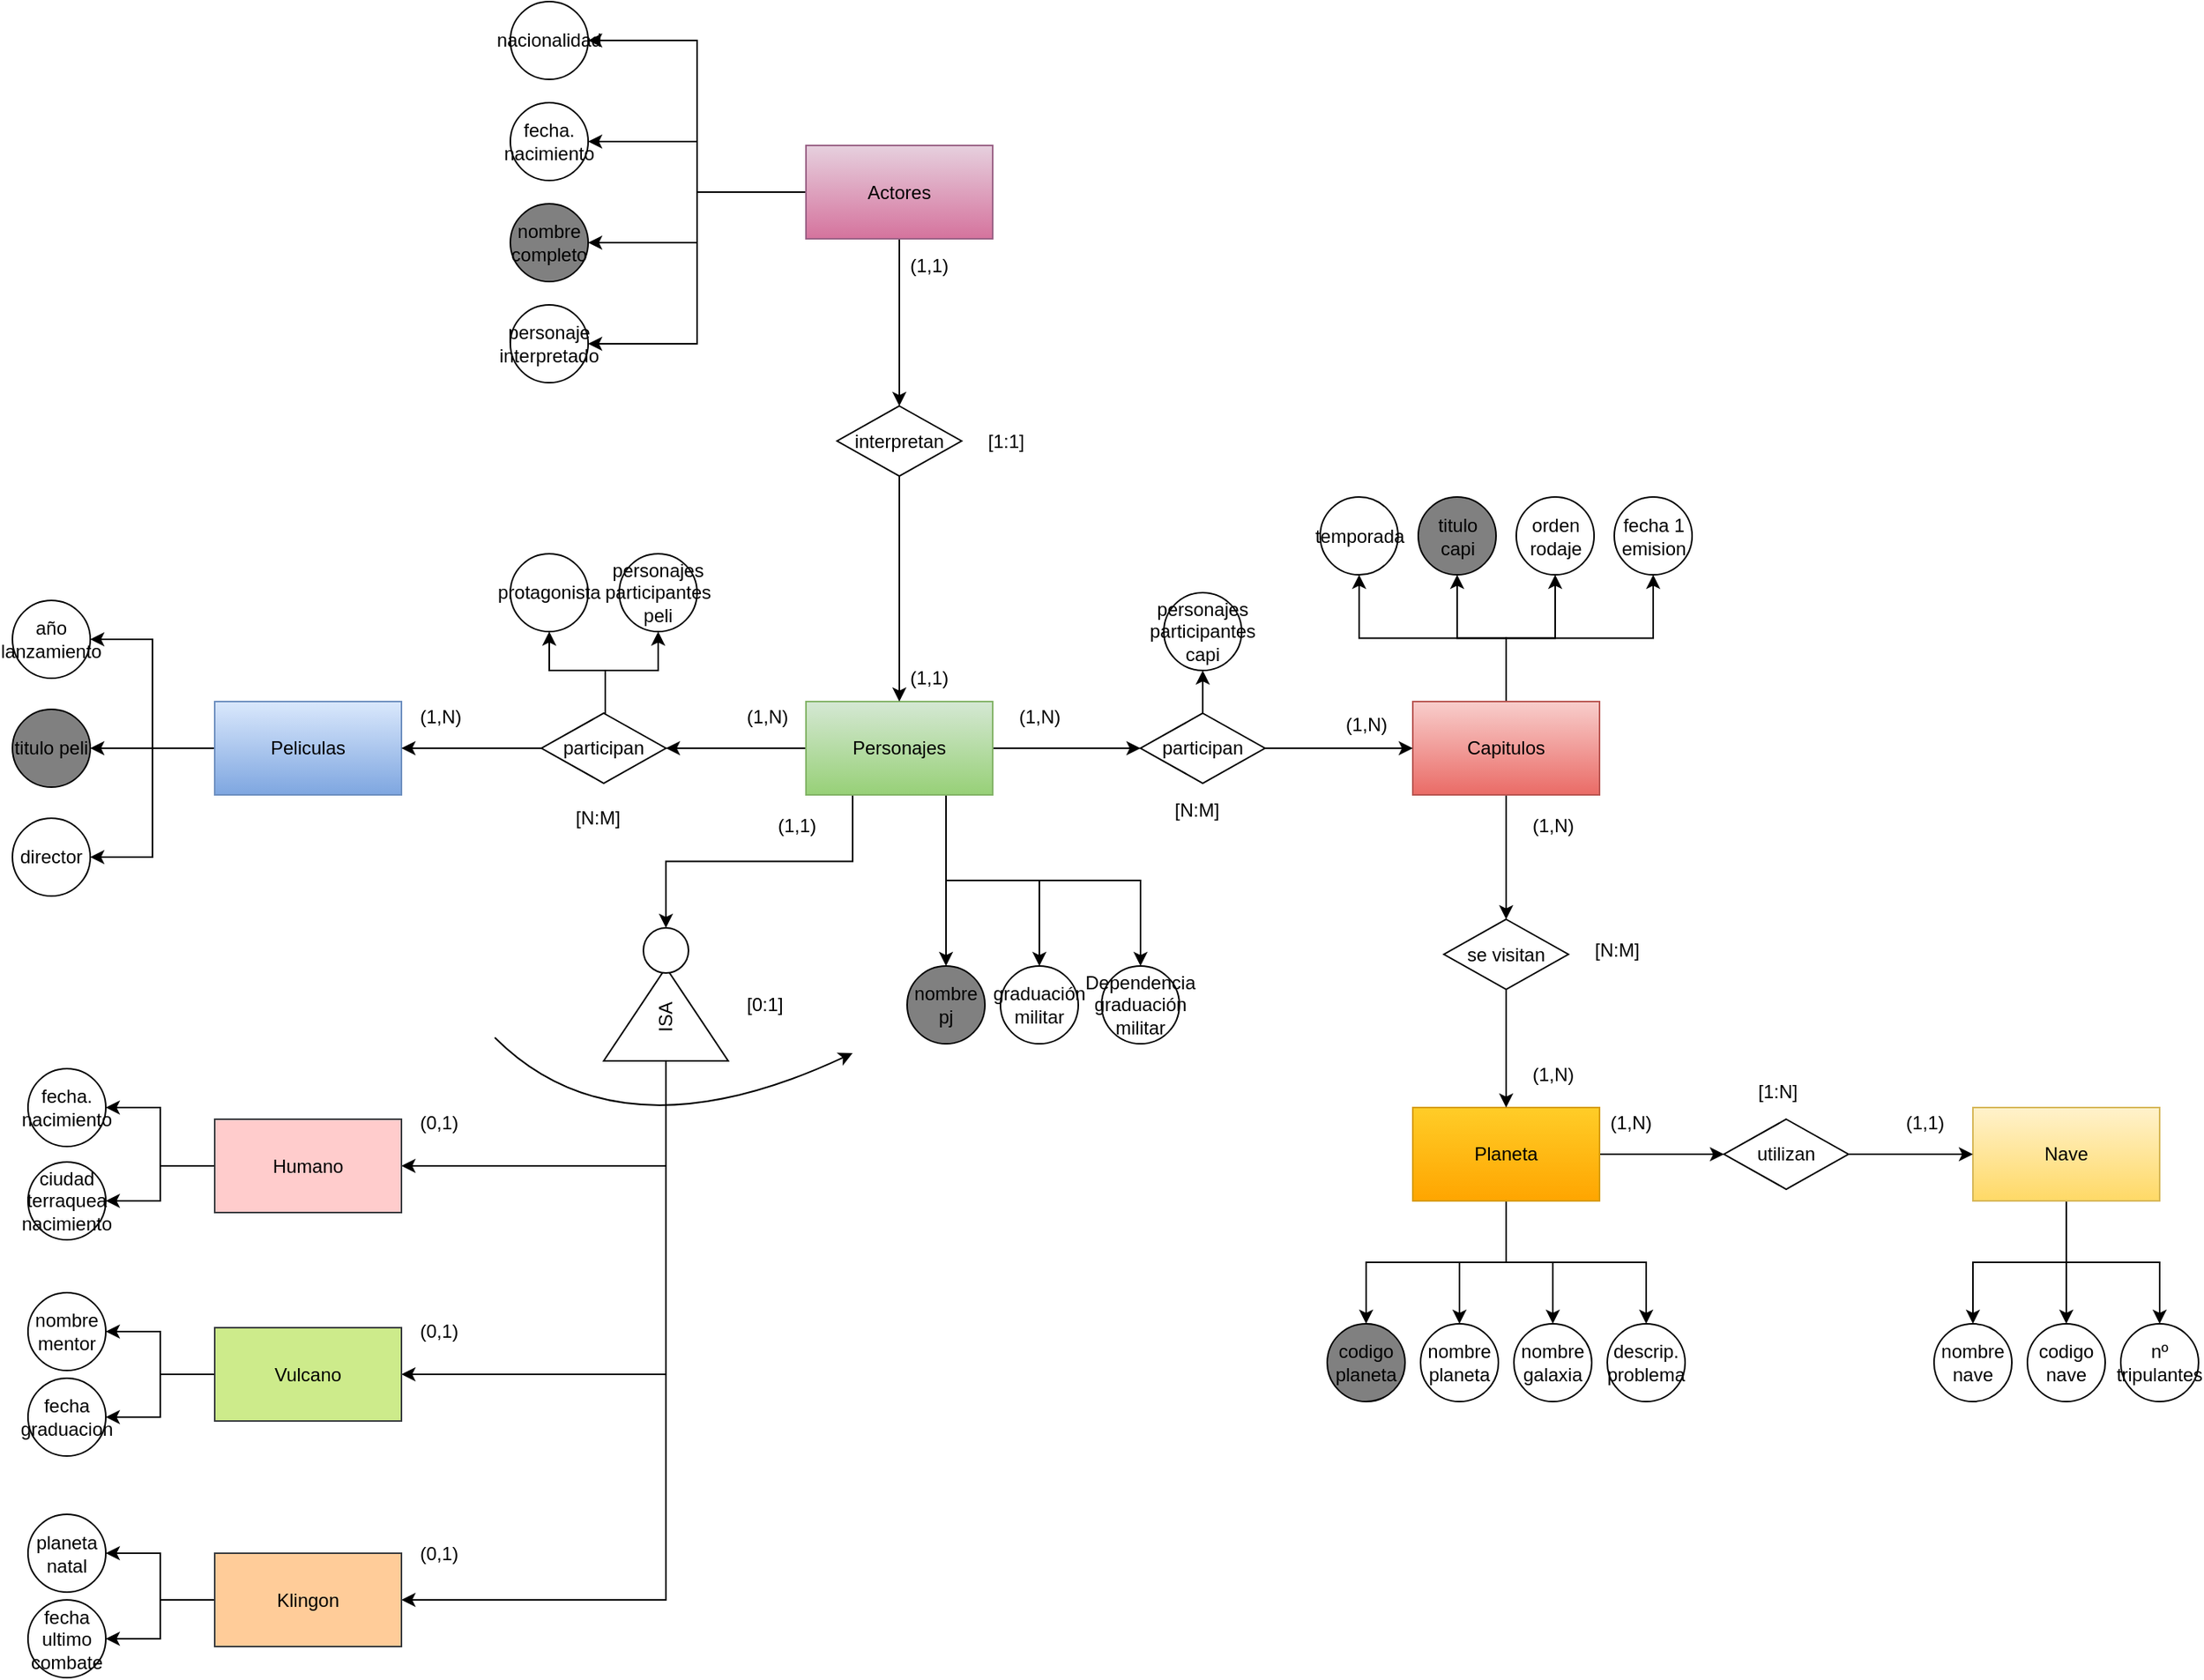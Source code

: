 <mxfile version="12.1.9" type="google" pages="1"><diagram id="Bj_cjg3gW9dYIg-QaqvD" name="Page-1"><mxGraphModel dx="2838" dy="2266" grid="1" gridSize="10" guides="1" tooltips="1" connect="1" arrows="1" fold="1" page="1" pageScale="1" pageWidth="827" pageHeight="1169" math="0" shadow="0"><root><mxCell id="0"/><mxCell id="1" parent="0"/><mxCell id="1M9IzgPgor5zGGM9JkSE-14" style="edgeStyle=orthogonalEdgeStyle;rounded=0;orthogonalLoop=1;jettySize=auto;html=1;exitX=0;exitY=0.5;exitDx=0;exitDy=0;entryX=1;entryY=0.5;entryDx=0;entryDy=0;" parent="1" source="1M9IzgPgor5zGGM9JkSE-1" target="1M9IzgPgor5zGGM9JkSE-13" edge="1"><mxGeometry relative="1" as="geometry"/></mxCell><mxCell id="1M9IzgPgor5zGGM9JkSE-15" style="edgeStyle=orthogonalEdgeStyle;rounded=0;orthogonalLoop=1;jettySize=auto;html=1;exitX=0;exitY=0.5;exitDx=0;exitDy=0;entryX=1;entryY=0.5;entryDx=0;entryDy=0;" parent="1" source="1M9IzgPgor5zGGM9JkSE-1" target="1M9IzgPgor5zGGM9JkSE-12" edge="1"><mxGeometry relative="1" as="geometry"/></mxCell><mxCell id="1M9IzgPgor5zGGM9JkSE-16" style="edgeStyle=orthogonalEdgeStyle;rounded=0;orthogonalLoop=1;jettySize=auto;html=1;exitX=0;exitY=0.5;exitDx=0;exitDy=0;entryX=1;entryY=0.5;entryDx=0;entryDy=0;" parent="1" source="1M9IzgPgor5zGGM9JkSE-1" target="1M9IzgPgor5zGGM9JkSE-10" edge="1"><mxGeometry relative="1" as="geometry"/></mxCell><mxCell id="1M9IzgPgor5zGGM9JkSE-17" style="edgeStyle=orthogonalEdgeStyle;rounded=0;orthogonalLoop=1;jettySize=auto;html=1;exitX=0;exitY=0.5;exitDx=0;exitDy=0;entryX=1;entryY=0.5;entryDx=0;entryDy=0;" parent="1" source="1M9IzgPgor5zGGM9JkSE-1" target="1M9IzgPgor5zGGM9JkSE-11" edge="1"><mxGeometry relative="1" as="geometry"/></mxCell><mxCell id="1M9IzgPgor5zGGM9JkSE-67" style="edgeStyle=orthogonalEdgeStyle;rounded=0;orthogonalLoop=1;jettySize=auto;html=1;exitX=0.5;exitY=1;exitDx=0;exitDy=0;entryX=0.5;entryY=0;entryDx=0;entryDy=0;" parent="1" source="1M9IzgPgor5zGGM9JkSE-1" target="1M9IzgPgor5zGGM9JkSE-6" edge="1"><mxGeometry relative="1" as="geometry"/></mxCell><mxCell id="1M9IzgPgor5zGGM9JkSE-1" value="Actores" style="rounded=0;whiteSpace=wrap;html=1;gradientColor=#d5739d;fillColor=#e6d0de;strokeColor=#996185;" parent="1" vertex="1"><mxGeometry x="110" y="72.5" width="120" height="60" as="geometry"/></mxCell><mxCell id="1M9IzgPgor5zGGM9JkSE-53" style="edgeStyle=orthogonalEdgeStyle;rounded=0;orthogonalLoop=1;jettySize=auto;html=1;exitX=1;exitY=0.5;exitDx=0;exitDy=0;entryX=0;entryY=0.5;entryDx=0;entryDy=0;" parent="1" source="1M9IzgPgor5zGGM9JkSE-2" target="1M9IzgPgor5zGGM9JkSE-52" edge="1"><mxGeometry relative="1" as="geometry"/></mxCell><mxCell id="1M9IzgPgor5zGGM9JkSE-63" style="edgeStyle=orthogonalEdgeStyle;rounded=0;orthogonalLoop=1;jettySize=auto;html=1;exitX=0;exitY=0.5;exitDx=0;exitDy=0;entryX=1;entryY=0.5;entryDx=0;entryDy=0;" parent="1" source="1M9IzgPgor5zGGM9JkSE-2" target="1M9IzgPgor5zGGM9JkSE-60" edge="1"><mxGeometry relative="1" as="geometry"/></mxCell><mxCell id="zNhk2c5DU35OOitntYOD-1" style="edgeStyle=orthogonalEdgeStyle;rounded=0;orthogonalLoop=1;jettySize=auto;html=1;exitX=0.75;exitY=1;exitDx=0;exitDy=0;entryX=0.5;entryY=0;entryDx=0;entryDy=0;" parent="1" source="1M9IzgPgor5zGGM9JkSE-2" target="1M9IzgPgor5zGGM9JkSE-23" edge="1"><mxGeometry relative="1" as="geometry"/></mxCell><mxCell id="zNhk2c5DU35OOitntYOD-3" style="edgeStyle=orthogonalEdgeStyle;rounded=0;orthogonalLoop=1;jettySize=auto;html=1;exitX=0.75;exitY=1;exitDx=0;exitDy=0;entryX=0.5;entryY=0;entryDx=0;entryDy=0;" parent="1" source="1M9IzgPgor5zGGM9JkSE-2" target="1M9IzgPgor5zGGM9JkSE-21" edge="1"><mxGeometry relative="1" as="geometry"/></mxCell><mxCell id="zNhk2c5DU35OOitntYOD-4" style="edgeStyle=orthogonalEdgeStyle;rounded=0;orthogonalLoop=1;jettySize=auto;html=1;exitX=0.75;exitY=1;exitDx=0;exitDy=0;entryX=0.5;entryY=0;entryDx=0;entryDy=0;" parent="1" source="1M9IzgPgor5zGGM9JkSE-2" target="1M9IzgPgor5zGGM9JkSE-18" edge="1"><mxGeometry relative="1" as="geometry"/></mxCell><mxCell id="zNhk2c5DU35OOitntYOD-6" style="edgeStyle=orthogonalEdgeStyle;rounded=0;orthogonalLoop=1;jettySize=auto;html=1;exitX=0.25;exitY=1;exitDx=0;exitDy=0;entryX=0.5;entryY=0;entryDx=0;entryDy=0;" parent="1" source="1M9IzgPgor5zGGM9JkSE-2" target="GBzcv7mFPAcbyOGHZgQO-1" edge="1"><mxGeometry relative="1" as="geometry"/></mxCell><mxCell id="1M9IzgPgor5zGGM9JkSE-2" value="Personajes" style="rounded=0;whiteSpace=wrap;html=1;gradientColor=#97d077;fillColor=#d5e8d4;strokeColor=#82b366;" parent="1" vertex="1"><mxGeometry x="110" y="430" width="120" height="60" as="geometry"/></mxCell><mxCell id="1M9IzgPgor5zGGM9JkSE-40" style="edgeStyle=orthogonalEdgeStyle;rounded=0;orthogonalLoop=1;jettySize=auto;html=1;exitX=0.5;exitY=1;exitDx=0;exitDy=0;entryX=0.5;entryY=0;entryDx=0;entryDy=0;" parent="1" source="1M9IzgPgor5zGGM9JkSE-3" target="1M9IzgPgor5zGGM9JkSE-39" edge="1"><mxGeometry relative="1" as="geometry"/></mxCell><mxCell id="1M9IzgPgor5zGGM9JkSE-48" style="edgeStyle=orthogonalEdgeStyle;rounded=0;orthogonalLoop=1;jettySize=auto;html=1;exitX=0.5;exitY=0;exitDx=0;exitDy=0;entryX=0.5;entryY=1;entryDx=0;entryDy=0;" parent="1" source="1M9IzgPgor5zGGM9JkSE-3" target="1M9IzgPgor5zGGM9JkSE-30" edge="1"><mxGeometry relative="1" as="geometry"/></mxCell><mxCell id="1M9IzgPgor5zGGM9JkSE-49" style="edgeStyle=orthogonalEdgeStyle;rounded=0;orthogonalLoop=1;jettySize=auto;html=1;exitX=0.5;exitY=0;exitDx=0;exitDy=0;entryX=0.5;entryY=1;entryDx=0;entryDy=0;" parent="1" source="1M9IzgPgor5zGGM9JkSE-3" target="1M9IzgPgor5zGGM9JkSE-29" edge="1"><mxGeometry relative="1" as="geometry"/></mxCell><mxCell id="1M9IzgPgor5zGGM9JkSE-50" style="edgeStyle=orthogonalEdgeStyle;rounded=0;orthogonalLoop=1;jettySize=auto;html=1;exitX=0.5;exitY=0;exitDx=0;exitDy=0;entryX=0.5;entryY=1;entryDx=0;entryDy=0;" parent="1" source="1M9IzgPgor5zGGM9JkSE-3" target="1M9IzgPgor5zGGM9JkSE-31" edge="1"><mxGeometry relative="1" as="geometry"/></mxCell><mxCell id="1M9IzgPgor5zGGM9JkSE-51" style="edgeStyle=orthogonalEdgeStyle;rounded=0;orthogonalLoop=1;jettySize=auto;html=1;exitX=0.5;exitY=0;exitDx=0;exitDy=0;entryX=0.5;entryY=1;entryDx=0;entryDy=0;" parent="1" source="1M9IzgPgor5zGGM9JkSE-3" target="1M9IzgPgor5zGGM9JkSE-32" edge="1"><mxGeometry relative="1" as="geometry"/></mxCell><mxCell id="1M9IzgPgor5zGGM9JkSE-3" value="Capitulos" style="rounded=0;whiteSpace=wrap;html=1;gradientColor=#ea6b66;fillColor=#f8cecc;strokeColor=#b85450;" parent="1" vertex="1"><mxGeometry x="500" y="430" width="120" height="60" as="geometry"/></mxCell><mxCell id="1M9IzgPgor5zGGM9JkSE-71" style="edgeStyle=orthogonalEdgeStyle;rounded=0;orthogonalLoop=1;jettySize=auto;html=1;exitX=0;exitY=0.5;exitDx=0;exitDy=0;entryX=1;entryY=0.5;entryDx=0;entryDy=0;" parent="1" source="1M9IzgPgor5zGGM9JkSE-4" target="1M9IzgPgor5zGGM9JkSE-68" edge="1"><mxGeometry relative="1" as="geometry"/></mxCell><mxCell id="1M9IzgPgor5zGGM9JkSE-72" style="edgeStyle=orthogonalEdgeStyle;rounded=0;orthogonalLoop=1;jettySize=auto;html=1;exitX=0;exitY=0.5;exitDx=0;exitDy=0;entryX=1;entryY=0.5;entryDx=0;entryDy=0;" parent="1" source="1M9IzgPgor5zGGM9JkSE-4" target="1M9IzgPgor5zGGM9JkSE-69" edge="1"><mxGeometry relative="1" as="geometry"/></mxCell><mxCell id="1M9IzgPgor5zGGM9JkSE-73" style="edgeStyle=orthogonalEdgeStyle;rounded=0;orthogonalLoop=1;jettySize=auto;html=1;exitX=0;exitY=0.5;exitDx=0;exitDy=0;entryX=1;entryY=0.5;entryDx=0;entryDy=0;" parent="1" source="1M9IzgPgor5zGGM9JkSE-4" target="1M9IzgPgor5zGGM9JkSE-70" edge="1"><mxGeometry relative="1" as="geometry"/></mxCell><mxCell id="1M9IzgPgor5zGGM9JkSE-4" value="Peliculas" style="rounded=0;whiteSpace=wrap;html=1;gradientColor=#7ea6e0;fillColor=#dae8fc;strokeColor=#6c8ebf;" parent="1" vertex="1"><mxGeometry x="-270" y="430" width="120" height="60" as="geometry"/></mxCell><mxCell id="1M9IzgPgor5zGGM9JkSE-56" style="edgeStyle=orthogonalEdgeStyle;rounded=0;orthogonalLoop=1;jettySize=auto;html=1;exitX=0.5;exitY=1;exitDx=0;exitDy=0;entryX=0.5;entryY=0;entryDx=0;entryDy=0;" parent="1" source="1M9IzgPgor5zGGM9JkSE-5" target="1M9IzgPgor5zGGM9JkSE-42" edge="1"><mxGeometry relative="1" as="geometry"/></mxCell><mxCell id="1M9IzgPgor5zGGM9JkSE-57" style="edgeStyle=orthogonalEdgeStyle;rounded=0;orthogonalLoop=1;jettySize=auto;html=1;exitX=0.5;exitY=1;exitDx=0;exitDy=0;entryX=0.5;entryY=0;entryDx=0;entryDy=0;" parent="1" source="1M9IzgPgor5zGGM9JkSE-5" target="1M9IzgPgor5zGGM9JkSE-43" edge="1"><mxGeometry relative="1" as="geometry"/></mxCell><mxCell id="1M9IzgPgor5zGGM9JkSE-58" style="edgeStyle=orthogonalEdgeStyle;rounded=0;orthogonalLoop=1;jettySize=auto;html=1;exitX=0.5;exitY=1;exitDx=0;exitDy=0;entryX=0.5;entryY=0;entryDx=0;entryDy=0;" parent="1" source="1M9IzgPgor5zGGM9JkSE-5" target="1M9IzgPgor5zGGM9JkSE-44" edge="1"><mxGeometry relative="1" as="geometry"/></mxCell><mxCell id="1M9IzgPgor5zGGM9JkSE-59" style="edgeStyle=orthogonalEdgeStyle;rounded=0;orthogonalLoop=1;jettySize=auto;html=1;exitX=0.5;exitY=1;exitDx=0;exitDy=0;entryX=0.5;entryY=0;entryDx=0;entryDy=0;" parent="1" source="1M9IzgPgor5zGGM9JkSE-5" target="1M9IzgPgor5zGGM9JkSE-45" edge="1"><mxGeometry relative="1" as="geometry"/></mxCell><mxCell id="1M9IzgPgor5zGGM9JkSE-96" style="edgeStyle=orthogonalEdgeStyle;rounded=0;orthogonalLoop=1;jettySize=auto;html=1;exitX=1;exitY=0.5;exitDx=0;exitDy=0;entryX=0;entryY=0.5;entryDx=0;entryDy=0;" parent="1" source="1M9IzgPgor5zGGM9JkSE-5" target="1M9IzgPgor5zGGM9JkSE-95" edge="1"><mxGeometry relative="1" as="geometry"/></mxCell><mxCell id="1M9IzgPgor5zGGM9JkSE-5" value="Planeta" style="rounded=0;whiteSpace=wrap;html=1;gradientColor=#ffa500;fillColor=#ffcd28;strokeColor=#d79b00;" parent="1" vertex="1"><mxGeometry x="500" y="691" width="120" height="60" as="geometry"/></mxCell><mxCell id="1M9IzgPgor5zGGM9JkSE-101" style="edgeStyle=orthogonalEdgeStyle;rounded=0;orthogonalLoop=1;jettySize=auto;html=1;exitX=0.5;exitY=1;exitDx=0;exitDy=0;entryX=0.5;entryY=0;entryDx=0;entryDy=0;" parent="1" source="1M9IzgPgor5zGGM9JkSE-92" target="1M9IzgPgor5zGGM9JkSE-98" edge="1"><mxGeometry relative="1" as="geometry"/></mxCell><mxCell id="1M9IzgPgor5zGGM9JkSE-102" style="edgeStyle=orthogonalEdgeStyle;rounded=0;orthogonalLoop=1;jettySize=auto;html=1;exitX=0.5;exitY=1;exitDx=0;exitDy=0;entryX=0.5;entryY=0;entryDx=0;entryDy=0;" parent="1" source="1M9IzgPgor5zGGM9JkSE-92" target="1M9IzgPgor5zGGM9JkSE-99" edge="1"><mxGeometry relative="1" as="geometry"/></mxCell><mxCell id="1M9IzgPgor5zGGM9JkSE-103" style="edgeStyle=orthogonalEdgeStyle;rounded=0;orthogonalLoop=1;jettySize=auto;html=1;exitX=0.5;exitY=1;exitDx=0;exitDy=0;entryX=0.5;entryY=0;entryDx=0;entryDy=0;" parent="1" source="1M9IzgPgor5zGGM9JkSE-92" target="1M9IzgPgor5zGGM9JkSE-100" edge="1"><mxGeometry relative="1" as="geometry"/></mxCell><mxCell id="1M9IzgPgor5zGGM9JkSE-92" value="Nave" style="rounded=0;whiteSpace=wrap;html=1;gradientColor=#ffd966;fillColor=#fff2cc;strokeColor=#d6b656;" parent="1" vertex="1"><mxGeometry x="860" y="691" width="120" height="60" as="geometry"/></mxCell><mxCell id="1M9IzgPgor5zGGM9JkSE-8" style="edgeStyle=orthogonalEdgeStyle;rounded=0;orthogonalLoop=1;jettySize=auto;html=1;exitX=0.5;exitY=1;exitDx=0;exitDy=0;entryX=0.5;entryY=0;entryDx=0;entryDy=0;" parent="1" source="1M9IzgPgor5zGGM9JkSE-6" target="1M9IzgPgor5zGGM9JkSE-2" edge="1"><mxGeometry relative="1" as="geometry"/></mxCell><mxCell id="1M9IzgPgor5zGGM9JkSE-6" value="interpretan" style="rhombus;whiteSpace=wrap;html=1;" parent="1" vertex="1"><mxGeometry x="130" y="240" width="80" height="45" as="geometry"/></mxCell><mxCell id="1M9IzgPgor5zGGM9JkSE-10" value="nombre completo" style="ellipse;whiteSpace=wrap;html=1;aspect=fixed;fillColor=#808080;" parent="1" vertex="1"><mxGeometry x="-80" y="110" width="50" height="50" as="geometry"/></mxCell><mxCell id="1M9IzgPgor5zGGM9JkSE-11" value="personaje interpretado" style="ellipse;whiteSpace=wrap;html=1;aspect=fixed;" parent="1" vertex="1"><mxGeometry x="-80" y="175" width="50" height="50" as="geometry"/></mxCell><mxCell id="1M9IzgPgor5zGGM9JkSE-12" value="fecha. nacimiento" style="ellipse;whiteSpace=wrap;html=1;aspect=fixed;" parent="1" vertex="1"><mxGeometry x="-80" y="45" width="50" height="50" as="geometry"/></mxCell><mxCell id="1M9IzgPgor5zGGM9JkSE-13" value="nacionalidad" style="ellipse;whiteSpace=wrap;html=1;aspect=fixed;" parent="1" vertex="1"><mxGeometry x="-80" y="-20" width="50" height="50" as="geometry"/></mxCell><mxCell id="1M9IzgPgor5zGGM9JkSE-18" value="nombre pj" style="ellipse;whiteSpace=wrap;html=1;aspect=fixed;fillColor=#808080;" parent="1" vertex="1"><mxGeometry x="175" y="600" width="50" height="50" as="geometry"/></mxCell><mxCell id="1M9IzgPgor5zGGM9JkSE-21" value="graduación militar" style="ellipse;whiteSpace=wrap;html=1;aspect=fixed;" parent="1" vertex="1"><mxGeometry x="235" y="600" width="50" height="50" as="geometry"/></mxCell><mxCell id="1M9IzgPgor5zGGM9JkSE-23" value="Dependencia graduación militar" style="ellipse;whiteSpace=wrap;html=1;aspect=fixed;" parent="1" vertex="1"><mxGeometry x="300" y="600" width="50" height="50" as="geometry"/></mxCell><mxCell id="1M9IzgPgor5zGGM9JkSE-29" value="temporada" style="ellipse;whiteSpace=wrap;html=1;aspect=fixed;" parent="1" vertex="1"><mxGeometry x="440.5" y="298.5" width="50" height="50" as="geometry"/></mxCell><mxCell id="1M9IzgPgor5zGGM9JkSE-30" value="titulo capi" style="ellipse;whiteSpace=wrap;html=1;aspect=fixed;fillColor=#808080;" parent="1" vertex="1"><mxGeometry x="503.5" y="298.5" width="50" height="50" as="geometry"/></mxCell><mxCell id="1M9IzgPgor5zGGM9JkSE-31" value="orden rodaje" style="ellipse;whiteSpace=wrap;html=1;aspect=fixed;" parent="1" vertex="1"><mxGeometry x="566.5" y="298.5" width="50" height="50" as="geometry"/></mxCell><mxCell id="1M9IzgPgor5zGGM9JkSE-32" value="fecha 1 emision" style="ellipse;whiteSpace=wrap;html=1;aspect=fixed;" parent="1" vertex="1"><mxGeometry x="629.5" y="298.5" width="50" height="50" as="geometry"/></mxCell><mxCell id="1M9IzgPgor5zGGM9JkSE-33" value="personajes participantes capi" style="ellipse;whiteSpace=wrap;html=1;aspect=fixed;" parent="1" vertex="1"><mxGeometry x="340" y="360" width="50" height="50" as="geometry"/></mxCell><mxCell id="1M9IzgPgor5zGGM9JkSE-41" style="edgeStyle=orthogonalEdgeStyle;rounded=0;orthogonalLoop=1;jettySize=auto;html=1;exitX=0.5;exitY=1;exitDx=0;exitDy=0;entryX=0.5;entryY=0;entryDx=0;entryDy=0;" parent="1" source="1M9IzgPgor5zGGM9JkSE-39" target="1M9IzgPgor5zGGM9JkSE-5" edge="1"><mxGeometry relative="1" as="geometry"/></mxCell><mxCell id="1M9IzgPgor5zGGM9JkSE-39" value="se visitan" style="rhombus;whiteSpace=wrap;html=1;" parent="1" vertex="1"><mxGeometry x="520" y="570" width="80" height="45" as="geometry"/></mxCell><mxCell id="1M9IzgPgor5zGGM9JkSE-42" value="codigo planeta" style="ellipse;whiteSpace=wrap;html=1;aspect=fixed;fillColor=#808080;" parent="1" vertex="1"><mxGeometry x="445" y="830" width="50" height="50" as="geometry"/></mxCell><mxCell id="1M9IzgPgor5zGGM9JkSE-43" value="nombre planeta" style="ellipse;whiteSpace=wrap;html=1;aspect=fixed;" parent="1" vertex="1"><mxGeometry x="505" y="830" width="50" height="50" as="geometry"/></mxCell><mxCell id="1M9IzgPgor5zGGM9JkSE-44" value="nombre galaxia" style="ellipse;whiteSpace=wrap;html=1;aspect=fixed;" parent="1" vertex="1"><mxGeometry x="565" y="830" width="50" height="50" as="geometry"/></mxCell><mxCell id="1M9IzgPgor5zGGM9JkSE-45" value="descrip. problema" style="ellipse;whiteSpace=wrap;html=1;aspect=fixed;" parent="1" vertex="1"><mxGeometry x="625" y="830" width="50" height="50" as="geometry"/></mxCell><mxCell id="1M9IzgPgor5zGGM9JkSE-54" style="edgeStyle=orthogonalEdgeStyle;rounded=0;orthogonalLoop=1;jettySize=auto;html=1;exitX=1;exitY=0.5;exitDx=0;exitDy=0;entryX=0;entryY=0.5;entryDx=0;entryDy=0;" parent="1" source="1M9IzgPgor5zGGM9JkSE-52" target="1M9IzgPgor5zGGM9JkSE-3" edge="1"><mxGeometry relative="1" as="geometry"/></mxCell><mxCell id="1M9IzgPgor5zGGM9JkSE-55" style="edgeStyle=orthogonalEdgeStyle;rounded=0;orthogonalLoop=1;jettySize=auto;html=1;exitX=0.5;exitY=0;exitDx=0;exitDy=0;entryX=0.5;entryY=1;entryDx=0;entryDy=0;" parent="1" source="1M9IzgPgor5zGGM9JkSE-52" target="1M9IzgPgor5zGGM9JkSE-33" edge="1"><mxGeometry relative="1" as="geometry"/></mxCell><mxCell id="1M9IzgPgor5zGGM9JkSE-52" value="participan" style="rhombus;whiteSpace=wrap;html=1;" parent="1" vertex="1"><mxGeometry x="325" y="437.5" width="80" height="45" as="geometry"/></mxCell><mxCell id="1M9IzgPgor5zGGM9JkSE-64" style="edgeStyle=orthogonalEdgeStyle;rounded=0;orthogonalLoop=1;jettySize=auto;html=1;exitX=0;exitY=0.5;exitDx=0;exitDy=0;entryX=1;entryY=0.5;entryDx=0;entryDy=0;" parent="1" source="1M9IzgPgor5zGGM9JkSE-60" target="1M9IzgPgor5zGGM9JkSE-4" edge="1"><mxGeometry relative="1" as="geometry"/></mxCell><mxCell id="1M9IzgPgor5zGGM9JkSE-65" style="edgeStyle=orthogonalEdgeStyle;rounded=0;orthogonalLoop=1;jettySize=auto;html=1;exitX=0.5;exitY=0;exitDx=0;exitDy=0;entryX=0.5;entryY=1;entryDx=0;entryDy=0;" parent="1" source="1M9IzgPgor5zGGM9JkSE-60" target="1M9IzgPgor5zGGM9JkSE-61" edge="1"><mxGeometry relative="1" as="geometry"><Array as="points"><mxPoint x="-19" y="410"/><mxPoint x="-55" y="410"/></Array></mxGeometry></mxCell><mxCell id="1M9IzgPgor5zGGM9JkSE-66" style="edgeStyle=orthogonalEdgeStyle;rounded=0;orthogonalLoop=1;jettySize=auto;html=1;exitX=0.5;exitY=0;exitDx=0;exitDy=0;entryX=0.5;entryY=1;entryDx=0;entryDy=0;" parent="1" source="1M9IzgPgor5zGGM9JkSE-60" target="1M9IzgPgor5zGGM9JkSE-62" edge="1"><mxGeometry relative="1" as="geometry"><Array as="points"><mxPoint x="-19" y="410"/><mxPoint x="15" y="410"/></Array></mxGeometry></mxCell><mxCell id="1M9IzgPgor5zGGM9JkSE-60" value="participan" style="rhombus;whiteSpace=wrap;html=1;" parent="1" vertex="1"><mxGeometry x="-60" y="437.5" width="80" height="45" as="geometry"/></mxCell><mxCell id="1M9IzgPgor5zGGM9JkSE-61" value="protagonista" style="ellipse;whiteSpace=wrap;html=1;aspect=fixed;" parent="1" vertex="1"><mxGeometry x="-80" y="335" width="50" height="50" as="geometry"/></mxCell><mxCell id="1M9IzgPgor5zGGM9JkSE-62" value="personajes participantes peli" style="ellipse;whiteSpace=wrap;html=1;aspect=fixed;" parent="1" vertex="1"><mxGeometry x="-10" y="335" width="50" height="50" as="geometry"/></mxCell><mxCell id="1M9IzgPgor5zGGM9JkSE-68" value="año lanzamiento" style="ellipse;whiteSpace=wrap;html=1;aspect=fixed;" parent="1" vertex="1"><mxGeometry x="-400" y="365" width="50" height="50" as="geometry"/></mxCell><mxCell id="1M9IzgPgor5zGGM9JkSE-69" value="titulo peli" style="ellipse;whiteSpace=wrap;html=1;aspect=fixed;fillColor=#808080;" parent="1" vertex="1"><mxGeometry x="-400" y="435" width="50" height="50" as="geometry"/></mxCell><mxCell id="1M9IzgPgor5zGGM9JkSE-70" value="director" style="ellipse;whiteSpace=wrap;html=1;aspect=fixed;" parent="1" vertex="1"><mxGeometry x="-400" y="505" width="50" height="50" as="geometry"/></mxCell><mxCell id="1M9IzgPgor5zGGM9JkSE-77" value="(1,1)" style="text;html=1;resizable=0;points=[];autosize=1;align=left;verticalAlign=top;spacingTop=-4;" parent="1" vertex="1"><mxGeometry x="175" y="140" width="40" height="20" as="geometry"/></mxCell><mxCell id="1M9IzgPgor5zGGM9JkSE-78" value="(1,1)" style="text;html=1;resizable=0;points=[];autosize=1;align=left;verticalAlign=top;spacingTop=-4;" parent="1" vertex="1"><mxGeometry x="175" y="405" width="40" height="20" as="geometry"/></mxCell><mxCell id="1M9IzgPgor5zGGM9JkSE-79" value="[1:1]" style="text;html=1;resizable=0;points=[];autosize=1;align=left;verticalAlign=top;spacingTop=-4;" parent="1" vertex="1"><mxGeometry x="225" y="252.5" width="40" height="20" as="geometry"/></mxCell><mxCell id="1M9IzgPgor5zGGM9JkSE-81" value="(1,N)" style="text;html=1;resizable=0;points=[];autosize=1;align=left;verticalAlign=top;spacingTop=-4;" parent="1" vertex="1"><mxGeometry x="245" y="430" width="40" height="20" as="geometry"/></mxCell><mxCell id="1M9IzgPgor5zGGM9JkSE-82" value="[N:M]" style="text;html=1;resizable=0;points=[];autosize=1;align=left;verticalAlign=top;spacingTop=-4;" parent="1" vertex="1"><mxGeometry x="345" y="490" width="40" height="20" as="geometry"/></mxCell><mxCell id="1M9IzgPgor5zGGM9JkSE-83" value="(1,N)" style="text;html=1;resizable=0;points=[];autosize=1;align=left;verticalAlign=top;spacingTop=-4;" parent="1" vertex="1"><mxGeometry x="-140" y="430" width="40" height="20" as="geometry"/></mxCell><mxCell id="1M9IzgPgor5zGGM9JkSE-84" value="(1,N)" style="text;html=1;resizable=0;points=[];autosize=1;align=left;verticalAlign=top;spacingTop=-4;" parent="1" vertex="1"><mxGeometry x="70" y="430" width="40" height="20" as="geometry"/></mxCell><mxCell id="1M9IzgPgor5zGGM9JkSE-86" value="[N:M]" style="text;html=1;resizable=0;points=[];autosize=1;align=left;verticalAlign=top;spacingTop=-4;" parent="1" vertex="1"><mxGeometry x="-40.5" y="495" width="40" height="20" as="geometry"/></mxCell><mxCell id="1M9IzgPgor5zGGM9JkSE-88" value="(1,N)" style="text;html=1;resizable=0;points=[];autosize=1;align=left;verticalAlign=top;spacingTop=-4;" parent="1" vertex="1"><mxGeometry x="455" y="435" width="40" height="20" as="geometry"/></mxCell><mxCell id="1M9IzgPgor5zGGM9JkSE-89" value="(1,N)" style="text;html=1;resizable=0;points=[];autosize=1;align=left;verticalAlign=top;spacingTop=-4;" parent="1" vertex="1"><mxGeometry x="575" y="660" width="40" height="20" as="geometry"/></mxCell><mxCell id="1M9IzgPgor5zGGM9JkSE-90" value="(1,N)" style="text;html=1;resizable=0;points=[];autosize=1;align=left;verticalAlign=top;spacingTop=-4;" parent="1" vertex="1"><mxGeometry x="575" y="500" width="40" height="20" as="geometry"/></mxCell><mxCell id="1M9IzgPgor5zGGM9JkSE-91" value="[N:M]" style="text;html=1;resizable=0;points=[];autosize=1;align=left;verticalAlign=top;spacingTop=-4;" parent="1" vertex="1"><mxGeometry x="615" y="580" width="40" height="20" as="geometry"/></mxCell><mxCell id="1M9IzgPgor5zGGM9JkSE-97" style="edgeStyle=orthogonalEdgeStyle;rounded=0;orthogonalLoop=1;jettySize=auto;html=1;exitX=1;exitY=0.5;exitDx=0;exitDy=0;entryX=0;entryY=0.5;entryDx=0;entryDy=0;" parent="1" source="1M9IzgPgor5zGGM9JkSE-95" target="1M9IzgPgor5zGGM9JkSE-92" edge="1"><mxGeometry relative="1" as="geometry"/></mxCell><mxCell id="1M9IzgPgor5zGGM9JkSE-95" value="utilizan" style="rhombus;whiteSpace=wrap;html=1;" parent="1" vertex="1"><mxGeometry x="700" y="698.5" width="80" height="45" as="geometry"/></mxCell><mxCell id="1M9IzgPgor5zGGM9JkSE-98" value="nombre nave" style="ellipse;whiteSpace=wrap;html=1;aspect=fixed;" parent="1" vertex="1"><mxGeometry x="835" y="830" width="50" height="50" as="geometry"/></mxCell><mxCell id="1M9IzgPgor5zGGM9JkSE-99" value="codigo nave" style="ellipse;whiteSpace=wrap;html=1;aspect=fixed;" parent="1" vertex="1"><mxGeometry x="895" y="830" width="50" height="50" as="geometry"/></mxCell><mxCell id="1M9IzgPgor5zGGM9JkSE-100" value="nº tripulantes" style="ellipse;whiteSpace=wrap;html=1;aspect=fixed;" parent="1" vertex="1"><mxGeometry x="955" y="830" width="50" height="50" as="geometry"/></mxCell><mxCell id="1M9IzgPgor5zGGM9JkSE-104" value="(1,1)" style="text;html=1;resizable=0;points=[];autosize=1;align=left;verticalAlign=top;spacingTop=-4;" parent="1" vertex="1"><mxGeometry x="815" y="691" width="40" height="20" as="geometry"/></mxCell><mxCell id="1M9IzgPgor5zGGM9JkSE-105" value="(1,N)" style="text;html=1;resizable=0;points=[];autosize=1;align=left;verticalAlign=top;spacingTop=-4;" parent="1" vertex="1"><mxGeometry x="625" y="691" width="40" height="20" as="geometry"/></mxCell><mxCell id="1M9IzgPgor5zGGM9JkSE-106" value="[1:N]" style="text;html=1;resizable=0;points=[];autosize=1;align=left;verticalAlign=top;spacingTop=-4;" parent="1" vertex="1"><mxGeometry x="720" y="671" width="40" height="20" as="geometry"/></mxCell><mxCell id="zNhk2c5DU35OOitntYOD-25" style="edgeStyle=orthogonalEdgeStyle;rounded=0;orthogonalLoop=1;jettySize=auto;html=1;exitX=0;exitY=0.5;exitDx=0;exitDy=0;entryX=1;entryY=0.5;entryDx=0;entryDy=0;" parent="1" source="zNhk2c5DU35OOitntYOD-5" target="zNhk2c5DU35OOitntYOD-7" edge="1"><mxGeometry relative="1" as="geometry"/></mxCell><mxCell id="zNhk2c5DU35OOitntYOD-26" style="edgeStyle=orthogonalEdgeStyle;rounded=0;orthogonalLoop=1;jettySize=auto;html=1;exitX=0;exitY=0.5;exitDx=0;exitDy=0;entryX=1;entryY=0.5;entryDx=0;entryDy=0;" parent="1" source="zNhk2c5DU35OOitntYOD-5" target="zNhk2c5DU35OOitntYOD-9" edge="1"><mxGeometry relative="1" as="geometry"/></mxCell><mxCell id="zNhk2c5DU35OOitntYOD-27" style="edgeStyle=orthogonalEdgeStyle;rounded=0;orthogonalLoop=1;jettySize=auto;html=1;exitX=0;exitY=0.5;exitDx=0;exitDy=0;entryX=1;entryY=0.5;entryDx=0;entryDy=0;" parent="1" source="zNhk2c5DU35OOitntYOD-5" target="zNhk2c5DU35OOitntYOD-11" edge="1"><mxGeometry relative="1" as="geometry"/></mxCell><mxCell id="zNhk2c5DU35OOitntYOD-5" value="ISA&amp;nbsp; " style="triangle;whiteSpace=wrap;html=1;rotation=-90;" parent="1" vertex="1"><mxGeometry x="-10" y="591" width="60" height="80" as="geometry"/></mxCell><mxCell id="zNhk2c5DU35OOitntYOD-15" style="edgeStyle=orthogonalEdgeStyle;rounded=0;orthogonalLoop=1;jettySize=auto;html=1;exitX=0;exitY=0.5;exitDx=0;exitDy=0;entryX=1;entryY=0.5;entryDx=0;entryDy=0;" parent="1" source="zNhk2c5DU35OOitntYOD-7" target="zNhk2c5DU35OOitntYOD-13" edge="1"><mxGeometry relative="1" as="geometry"/></mxCell><mxCell id="zNhk2c5DU35OOitntYOD-16" style="edgeStyle=orthogonalEdgeStyle;rounded=0;orthogonalLoop=1;jettySize=auto;html=1;exitX=0;exitY=0.5;exitDx=0;exitDy=0;entryX=1;entryY=0.5;entryDx=0;entryDy=0;" parent="1" source="zNhk2c5DU35OOitntYOD-7" target="zNhk2c5DU35OOitntYOD-14" edge="1"><mxGeometry relative="1" as="geometry"/></mxCell><mxCell id="zNhk2c5DU35OOitntYOD-7" value="Humano" style="rounded=0;whiteSpace=wrap;html=1;fillColor=#ffcccc;strokeColor=#36393d;" parent="1" vertex="1"><mxGeometry x="-270" y="698.5" width="120" height="60" as="geometry"/></mxCell><mxCell id="zNhk2c5DU35OOitntYOD-19" style="edgeStyle=orthogonalEdgeStyle;rounded=0;orthogonalLoop=1;jettySize=auto;html=1;exitX=0;exitY=0.5;exitDx=0;exitDy=0;entryX=1;entryY=0.5;entryDx=0;entryDy=0;" parent="1" source="zNhk2c5DU35OOitntYOD-9" target="zNhk2c5DU35OOitntYOD-17" edge="1"><mxGeometry relative="1" as="geometry"/></mxCell><mxCell id="zNhk2c5DU35OOitntYOD-20" style="edgeStyle=orthogonalEdgeStyle;rounded=0;orthogonalLoop=1;jettySize=auto;html=1;exitX=0;exitY=0.5;exitDx=0;exitDy=0;entryX=1;entryY=0.5;entryDx=0;entryDy=0;" parent="1" source="zNhk2c5DU35OOitntYOD-9" target="zNhk2c5DU35OOitntYOD-18" edge="1"><mxGeometry relative="1" as="geometry"/></mxCell><mxCell id="zNhk2c5DU35OOitntYOD-9" value="Vulcano" style="rounded=0;whiteSpace=wrap;html=1;fillColor=#cdeb8b;strokeColor=#36393d;" parent="1" vertex="1"><mxGeometry x="-270" y="832.5" width="120" height="60" as="geometry"/></mxCell><mxCell id="zNhk2c5DU35OOitntYOD-23" style="edgeStyle=orthogonalEdgeStyle;rounded=0;orthogonalLoop=1;jettySize=auto;html=1;exitX=0;exitY=0.5;exitDx=0;exitDy=0;entryX=1;entryY=0.5;entryDx=0;entryDy=0;" parent="1" source="zNhk2c5DU35OOitntYOD-11" target="zNhk2c5DU35OOitntYOD-21" edge="1"><mxGeometry relative="1" as="geometry"/></mxCell><mxCell id="zNhk2c5DU35OOitntYOD-24" style="edgeStyle=orthogonalEdgeStyle;rounded=0;orthogonalLoop=1;jettySize=auto;html=1;exitX=0;exitY=0.5;exitDx=0;exitDy=0;entryX=1;entryY=0.5;entryDx=0;entryDy=0;" parent="1" source="zNhk2c5DU35OOitntYOD-11" target="zNhk2c5DU35OOitntYOD-22" edge="1"><mxGeometry relative="1" as="geometry"/></mxCell><mxCell id="zNhk2c5DU35OOitntYOD-11" value="Klingon" style="rounded=0;whiteSpace=wrap;html=1;fillColor=#ffcc99;strokeColor=#36393d;" parent="1" vertex="1"><mxGeometry x="-270" y="977.5" width="120" height="60" as="geometry"/></mxCell><mxCell id="zNhk2c5DU35OOitntYOD-13" value="fecha. nacimiento" style="ellipse;whiteSpace=wrap;html=1;aspect=fixed;" parent="1" vertex="1"><mxGeometry x="-390" y="666" width="50" height="50" as="geometry"/></mxCell><mxCell id="zNhk2c5DU35OOitntYOD-14" value="ciudad terraquea nacimiento" style="ellipse;whiteSpace=wrap;html=1;aspect=fixed;" parent="1" vertex="1"><mxGeometry x="-390" y="726" width="50" height="50" as="geometry"/></mxCell><mxCell id="zNhk2c5DU35OOitntYOD-17" value="nombre mentor" style="ellipse;whiteSpace=wrap;html=1;aspect=fixed;" parent="1" vertex="1"><mxGeometry x="-390" y="810" width="50" height="50" as="geometry"/></mxCell><mxCell id="zNhk2c5DU35OOitntYOD-18" value="fecha graduacion" style="ellipse;whiteSpace=wrap;html=1;aspect=fixed;" parent="1" vertex="1"><mxGeometry x="-390" y="865" width="50" height="50" as="geometry"/></mxCell><mxCell id="zNhk2c5DU35OOitntYOD-21" value="planeta natal" style="ellipse;whiteSpace=wrap;html=1;aspect=fixed;" parent="1" vertex="1"><mxGeometry x="-390" y="952.5" width="50" height="50" as="geometry"/></mxCell><mxCell id="zNhk2c5DU35OOitntYOD-22" value="fecha ultimo combate" style="ellipse;whiteSpace=wrap;html=1;aspect=fixed;" parent="1" vertex="1"><mxGeometry x="-390" y="1007.5" width="50" height="50" as="geometry"/></mxCell><mxCell id="zNhk2c5DU35OOitntYOD-30" value="" style="curved=1;endArrow=classic;html=1;" parent="1" edge="1"><mxGeometry width="50" height="50" relative="1" as="geometry"><mxPoint x="-90" y="646" as="sourcePoint"/><mxPoint x="140" y="656" as="targetPoint"/><Array as="points"><mxPoint x="-10" y="726"/></Array></mxGeometry></mxCell><mxCell id="zNhk2c5DU35OOitntYOD-32" value="(0,1)" style="text;html=1;resizable=0;points=[];autosize=1;align=left;verticalAlign=top;spacingTop=-4;" parent="1" vertex="1"><mxGeometry x="-140" y="691" width="40" height="20" as="geometry"/></mxCell><mxCell id="zNhk2c5DU35OOitntYOD-33" value="(0,1)" style="text;html=1;resizable=0;points=[];autosize=1;align=left;verticalAlign=top;spacingTop=-4;" parent="1" vertex="1"><mxGeometry x="-140" y="825" width="40" height="20" as="geometry"/></mxCell><mxCell id="zNhk2c5DU35OOitntYOD-34" value="(0,1)" style="text;html=1;resizable=0;points=[];autosize=1;align=left;verticalAlign=top;spacingTop=-4;" parent="1" vertex="1"><mxGeometry x="-140" y="967.5" width="40" height="20" as="geometry"/></mxCell><mxCell id="GBzcv7mFPAcbyOGHZgQO-1" value="" style="ellipse;whiteSpace=wrap;html=1;aspect=fixed;" vertex="1" parent="1"><mxGeometry x="5.5" y="575.5" width="29" height="29" as="geometry"/></mxCell><mxCell id="GBzcv7mFPAcbyOGHZgQO-2" value="[0:1]" style="text;html=1;resizable=0;points=[];autosize=1;align=left;verticalAlign=top;spacingTop=-4;" vertex="1" parent="1"><mxGeometry x="70" y="615" width="40" height="20" as="geometry"/></mxCell><mxCell id="GBzcv7mFPAcbyOGHZgQO-3" value="(1,1)" style="text;html=1;resizable=0;points=[];autosize=1;align=left;verticalAlign=top;spacingTop=-4;" vertex="1" parent="1"><mxGeometry x="90" y="500" width="40" height="20" as="geometry"/></mxCell></root></mxGraphModel></diagram></mxfile>